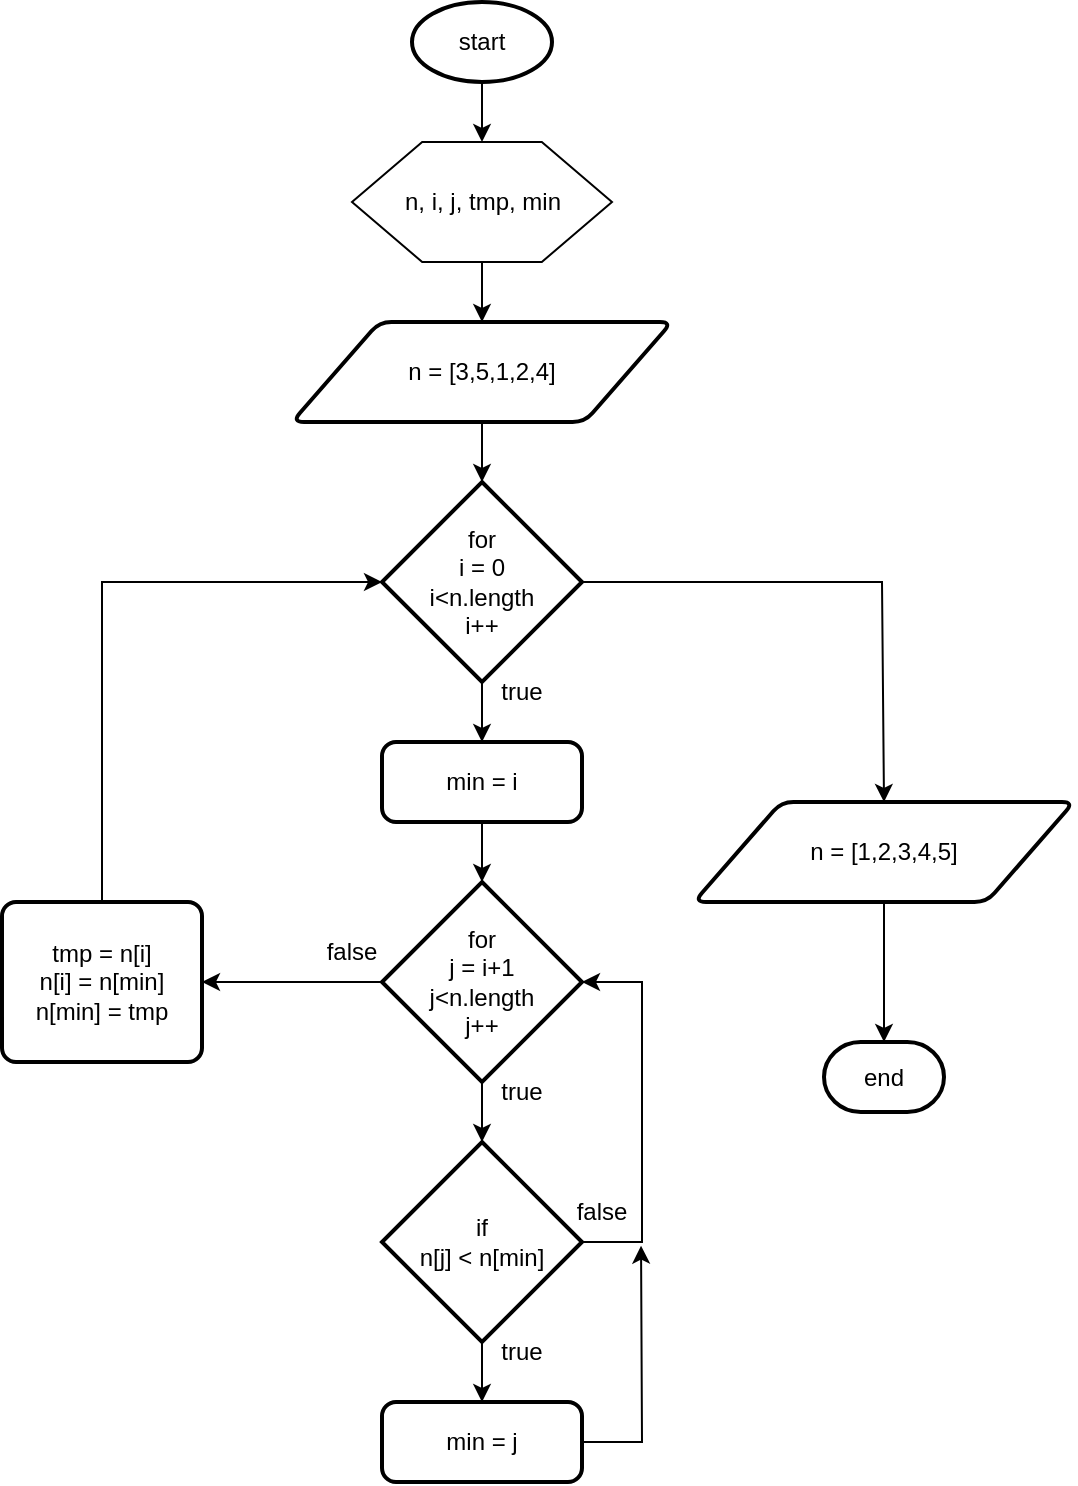 <mxfile version="24.7.6">
  <diagram name="Halaman-1" id="l7JBppPuZHU3ig5e6itf">
    <mxGraphModel dx="662" dy="378" grid="1" gridSize="10" guides="1" tooltips="1" connect="1" arrows="1" fold="1" page="1" pageScale="1" pageWidth="827" pageHeight="1169" math="0" shadow="0">
      <root>
        <mxCell id="0" />
        <mxCell id="1" parent="0" />
        <mxCell id="nqur4pg8UYw31Mnw8dUd-1" value="start" style="strokeWidth=2;html=1;shape=mxgraph.flowchart.start_1;whiteSpace=wrap;" vertex="1" parent="1">
          <mxGeometry x="365" y="30" width="70" height="40" as="geometry" />
        </mxCell>
        <mxCell id="nqur4pg8UYw31Mnw8dUd-2" value="&lt;div style=&quot;&quot;&gt;n, i, j, tmp, min&lt;/div&gt;" style="verticalLabelPosition=middle;verticalAlign=middle;html=1;shape=hexagon;perimeter=hexagonPerimeter2;arcSize=6;size=0.27;align=center;labelPosition=center;" vertex="1" parent="1">
          <mxGeometry x="335" y="100" width="130" height="60" as="geometry" />
        </mxCell>
        <mxCell id="nqur4pg8UYw31Mnw8dUd-3" value="n = [3,5,1,2,4]" style="shape=parallelogram;html=1;strokeWidth=2;perimeter=parallelogramPerimeter;whiteSpace=wrap;rounded=1;arcSize=12;size=0.23;" vertex="1" parent="1">
          <mxGeometry x="305" y="190" width="190" height="50" as="geometry" />
        </mxCell>
        <mxCell id="nqur4pg8UYw31Mnw8dUd-4" value="for&lt;div&gt;i = 0&lt;/div&gt;&lt;div&gt;i&amp;lt;n.length&lt;/div&gt;&lt;div&gt;i++&lt;/div&gt;" style="strokeWidth=2;html=1;shape=mxgraph.flowchart.decision;whiteSpace=wrap;" vertex="1" parent="1">
          <mxGeometry x="350" y="270" width="100" height="100" as="geometry" />
        </mxCell>
        <mxCell id="nqur4pg8UYw31Mnw8dUd-5" value="min = i" style="rounded=1;whiteSpace=wrap;html=1;absoluteArcSize=1;arcSize=14;strokeWidth=2;" vertex="1" parent="1">
          <mxGeometry x="350" y="400" width="100" height="40" as="geometry" />
        </mxCell>
        <mxCell id="nqur4pg8UYw31Mnw8dUd-7" value="for&lt;div&gt;j = i+1&lt;/div&gt;&lt;div&gt;j&amp;lt;n.length&lt;/div&gt;&lt;div&gt;j++&lt;/div&gt;" style="strokeWidth=2;html=1;shape=mxgraph.flowchart.decision;whiteSpace=wrap;" vertex="1" parent="1">
          <mxGeometry x="350" y="470" width="100" height="100" as="geometry" />
        </mxCell>
        <mxCell id="nqur4pg8UYw31Mnw8dUd-8" value="if&lt;div&gt;n[j] &amp;lt; n[min]&lt;/div&gt;" style="strokeWidth=2;html=1;shape=mxgraph.flowchart.decision;whiteSpace=wrap;" vertex="1" parent="1">
          <mxGeometry x="350" y="600" width="100" height="100" as="geometry" />
        </mxCell>
        <mxCell id="nqur4pg8UYw31Mnw8dUd-9" value="min = j" style="rounded=1;whiteSpace=wrap;html=1;absoluteArcSize=1;arcSize=14;strokeWidth=2;" vertex="1" parent="1">
          <mxGeometry x="350" y="730" width="100" height="40" as="geometry" />
        </mxCell>
        <mxCell id="nqur4pg8UYw31Mnw8dUd-10" value="" style="endArrow=classic;html=1;rounded=0;exitX=0.5;exitY=1;exitDx=0;exitDy=0;exitPerimeter=0;entryX=0.5;entryY=0;entryDx=0;entryDy=0;" edge="1" parent="1" source="nqur4pg8UYw31Mnw8dUd-1" target="nqur4pg8UYw31Mnw8dUd-2">
          <mxGeometry width="50" height="50" relative="1" as="geometry">
            <mxPoint x="370" y="180" as="sourcePoint" />
            <mxPoint x="420" y="130" as="targetPoint" />
          </mxGeometry>
        </mxCell>
        <mxCell id="nqur4pg8UYw31Mnw8dUd-11" value="" style="endArrow=classic;html=1;rounded=0;exitX=0.5;exitY=1;exitDx=0;exitDy=0;entryX=0.5;entryY=0;entryDx=0;entryDy=0;" edge="1" parent="1" source="nqur4pg8UYw31Mnw8dUd-2" target="nqur4pg8UYw31Mnw8dUd-3">
          <mxGeometry width="50" height="50" relative="1" as="geometry">
            <mxPoint x="410" y="80" as="sourcePoint" />
            <mxPoint x="320" y="160" as="targetPoint" />
          </mxGeometry>
        </mxCell>
        <mxCell id="nqur4pg8UYw31Mnw8dUd-12" value="" style="endArrow=classic;html=1;rounded=0;exitX=0.5;exitY=1;exitDx=0;exitDy=0;" edge="1" parent="1" source="nqur4pg8UYw31Mnw8dUd-3">
          <mxGeometry width="50" height="50" relative="1" as="geometry">
            <mxPoint x="400" y="239" as="sourcePoint" />
            <mxPoint x="400" y="270" as="targetPoint" />
          </mxGeometry>
        </mxCell>
        <mxCell id="nqur4pg8UYw31Mnw8dUd-13" value="" style="endArrow=classic;html=1;rounded=0;entryX=0.5;entryY=0;entryDx=0;entryDy=0;exitX=0.5;exitY=1;exitDx=0;exitDy=0;exitPerimeter=0;" edge="1" parent="1" source="nqur4pg8UYw31Mnw8dUd-4" target="nqur4pg8UYw31Mnw8dUd-5">
          <mxGeometry width="50" height="50" relative="1" as="geometry">
            <mxPoint x="400" y="370" as="sourcePoint" />
            <mxPoint x="410" y="280" as="targetPoint" />
          </mxGeometry>
        </mxCell>
        <mxCell id="nqur4pg8UYw31Mnw8dUd-14" value="" style="endArrow=classic;html=1;rounded=0;exitX=0.5;exitY=1;exitDx=0;exitDy=0;entryX=0.5;entryY=0;entryDx=0;entryDy=0;entryPerimeter=0;" edge="1" parent="1" source="nqur4pg8UYw31Mnw8dUd-5" target="nqur4pg8UYw31Mnw8dUd-7">
          <mxGeometry width="50" height="50" relative="1" as="geometry">
            <mxPoint x="370" y="430" as="sourcePoint" />
            <mxPoint x="420" y="380" as="targetPoint" />
          </mxGeometry>
        </mxCell>
        <mxCell id="nqur4pg8UYw31Mnw8dUd-15" value="" style="endArrow=classic;html=1;rounded=0;exitX=0.5;exitY=1;exitDx=0;exitDy=0;exitPerimeter=0;entryX=0.5;entryY=0;entryDx=0;entryDy=0;entryPerimeter=0;" edge="1" parent="1" source="nqur4pg8UYw31Mnw8dUd-7" target="nqur4pg8UYw31Mnw8dUd-8">
          <mxGeometry width="50" height="50" relative="1" as="geometry">
            <mxPoint x="370" y="510" as="sourcePoint" />
            <mxPoint x="420" y="460" as="targetPoint" />
          </mxGeometry>
        </mxCell>
        <mxCell id="nqur4pg8UYw31Mnw8dUd-16" value="" style="endArrow=classic;html=1;rounded=0;exitX=0.5;exitY=1;exitDx=0;exitDy=0;exitPerimeter=0;entryX=0.5;entryY=0;entryDx=0;entryDy=0;" edge="1" parent="1" source="nqur4pg8UYw31Mnw8dUd-8" target="nqur4pg8UYw31Mnw8dUd-9">
          <mxGeometry width="50" height="50" relative="1" as="geometry">
            <mxPoint x="370" y="680" as="sourcePoint" />
            <mxPoint x="420" y="630" as="targetPoint" />
          </mxGeometry>
        </mxCell>
        <mxCell id="nqur4pg8UYw31Mnw8dUd-17" value="true" style="text;html=1;align=center;verticalAlign=middle;whiteSpace=wrap;rounded=0;" vertex="1" parent="1">
          <mxGeometry x="390" y="360" width="60" height="30" as="geometry" />
        </mxCell>
        <mxCell id="nqur4pg8UYw31Mnw8dUd-18" value="true" style="text;html=1;align=center;verticalAlign=middle;whiteSpace=wrap;rounded=0;" vertex="1" parent="1">
          <mxGeometry x="390" y="560" width="60" height="30" as="geometry" />
        </mxCell>
        <mxCell id="nqur4pg8UYw31Mnw8dUd-19" value="true" style="text;html=1;align=center;verticalAlign=middle;whiteSpace=wrap;rounded=0;" vertex="1" parent="1">
          <mxGeometry x="390" y="690" width="60" height="30" as="geometry" />
        </mxCell>
        <mxCell id="nqur4pg8UYw31Mnw8dUd-21" value="" style="endArrow=classic;html=1;rounded=0;exitX=1;exitY=0.5;exitDx=0;exitDy=0;exitPerimeter=0;entryX=1;entryY=0.5;entryDx=0;entryDy=0;entryPerimeter=0;" edge="1" parent="1" source="nqur4pg8UYw31Mnw8dUd-8" target="nqur4pg8UYw31Mnw8dUd-7">
          <mxGeometry width="50" height="50" relative="1" as="geometry">
            <mxPoint x="370" y="680" as="sourcePoint" />
            <mxPoint x="420" y="630" as="targetPoint" />
            <Array as="points">
              <mxPoint x="480" y="650" />
              <mxPoint x="480" y="520" />
            </Array>
          </mxGeometry>
        </mxCell>
        <mxCell id="nqur4pg8UYw31Mnw8dUd-22" value="false" style="text;html=1;align=center;verticalAlign=middle;whiteSpace=wrap;rounded=0;" vertex="1" parent="1">
          <mxGeometry x="430" y="620" width="60" height="30" as="geometry" />
        </mxCell>
        <mxCell id="nqur4pg8UYw31Mnw8dUd-23" value="&lt;div style=&quot;&quot;&gt;&lt;span style=&quot;background-color: initial;&quot;&gt;tmp = n[i]&lt;/span&gt;&lt;/div&gt;&lt;div style=&quot;&quot;&gt;n[i] = n[min]&lt;/div&gt;&lt;div style=&quot;&quot;&gt;n[min] = tmp&lt;/div&gt;" style="rounded=1;whiteSpace=wrap;html=1;absoluteArcSize=1;arcSize=14;strokeWidth=2;align=center;" vertex="1" parent="1">
          <mxGeometry x="160" y="480" width="100" height="80" as="geometry" />
        </mxCell>
        <mxCell id="nqur4pg8UYw31Mnw8dUd-24" value="" style="endArrow=classic;html=1;rounded=0;exitX=0;exitY=0.5;exitDx=0;exitDy=0;exitPerimeter=0;entryX=1;entryY=0.5;entryDx=0;entryDy=0;" edge="1" parent="1" source="nqur4pg8UYw31Mnw8dUd-7" target="nqur4pg8UYw31Mnw8dUd-23">
          <mxGeometry width="50" height="50" relative="1" as="geometry">
            <mxPoint x="370" y="680" as="sourcePoint" />
            <mxPoint x="420" y="630" as="targetPoint" />
          </mxGeometry>
        </mxCell>
        <mxCell id="nqur4pg8UYw31Mnw8dUd-25" value="false" style="text;html=1;align=center;verticalAlign=middle;whiteSpace=wrap;rounded=0;" vertex="1" parent="1">
          <mxGeometry x="305" y="490" width="60" height="30" as="geometry" />
        </mxCell>
        <mxCell id="nqur4pg8UYw31Mnw8dUd-27" value="" style="endArrow=classic;html=1;rounded=0;exitX=0.5;exitY=0;exitDx=0;exitDy=0;entryX=0;entryY=0.5;entryDx=0;entryDy=0;entryPerimeter=0;" edge="1" parent="1" source="nqur4pg8UYw31Mnw8dUd-23" target="nqur4pg8UYw31Mnw8dUd-4">
          <mxGeometry width="50" height="50" relative="1" as="geometry">
            <mxPoint x="370" y="590" as="sourcePoint" />
            <mxPoint x="420" y="540" as="targetPoint" />
            <Array as="points">
              <mxPoint x="210" y="320" />
            </Array>
          </mxGeometry>
        </mxCell>
        <mxCell id="nqur4pg8UYw31Mnw8dUd-28" value="end" style="strokeWidth=2;html=1;shape=mxgraph.flowchart.terminator;whiteSpace=wrap;" vertex="1" parent="1">
          <mxGeometry x="571" y="550" width="60" height="35" as="geometry" />
        </mxCell>
        <mxCell id="nqur4pg8UYw31Mnw8dUd-29" value="n = [1,2,3,4,5]" style="shape=parallelogram;html=1;strokeWidth=2;perimeter=parallelogramPerimeter;whiteSpace=wrap;rounded=1;arcSize=12;size=0.23;" vertex="1" parent="1">
          <mxGeometry x="506" y="430" width="190" height="50" as="geometry" />
        </mxCell>
        <mxCell id="nqur4pg8UYw31Mnw8dUd-30" value="" style="endArrow=classic;html=1;rounded=0;exitX=1;exitY=0.5;exitDx=0;exitDy=0;exitPerimeter=0;entryX=0.5;entryY=0;entryDx=0;entryDy=0;" edge="1" parent="1" source="nqur4pg8UYw31Mnw8dUd-4" target="nqur4pg8UYw31Mnw8dUd-29">
          <mxGeometry width="50" height="50" relative="1" as="geometry">
            <mxPoint x="370" y="430" as="sourcePoint" />
            <mxPoint x="420" y="380" as="targetPoint" />
            <Array as="points">
              <mxPoint x="600" y="320" />
            </Array>
          </mxGeometry>
        </mxCell>
        <mxCell id="nqur4pg8UYw31Mnw8dUd-32" value="" style="endArrow=classic;html=1;rounded=0;exitX=0.5;exitY=1;exitDx=0;exitDy=0;entryX=0.5;entryY=0;entryDx=0;entryDy=0;entryPerimeter=0;" edge="1" parent="1" source="nqur4pg8UYw31Mnw8dUd-29" target="nqur4pg8UYw31Mnw8dUd-28">
          <mxGeometry width="50" height="50" relative="1" as="geometry">
            <mxPoint x="370" y="590" as="sourcePoint" />
            <mxPoint x="420" y="540" as="targetPoint" />
          </mxGeometry>
        </mxCell>
        <mxCell id="nqur4pg8UYw31Mnw8dUd-33" value="" style="endArrow=classic;html=1;rounded=0;exitX=1;exitY=0.5;exitDx=0;exitDy=0;entryX=0.842;entryY=0.928;entryDx=0;entryDy=0;entryPerimeter=0;" edge="1" parent="1" source="nqur4pg8UYw31Mnw8dUd-9">
          <mxGeometry width="50" height="50" relative="1" as="geometry">
            <mxPoint x="449" y="754" as="sourcePoint" />
            <mxPoint x="479.52" y="651.84" as="targetPoint" />
            <Array as="points">
              <mxPoint x="480" y="750" />
            </Array>
          </mxGeometry>
        </mxCell>
      </root>
    </mxGraphModel>
  </diagram>
</mxfile>

